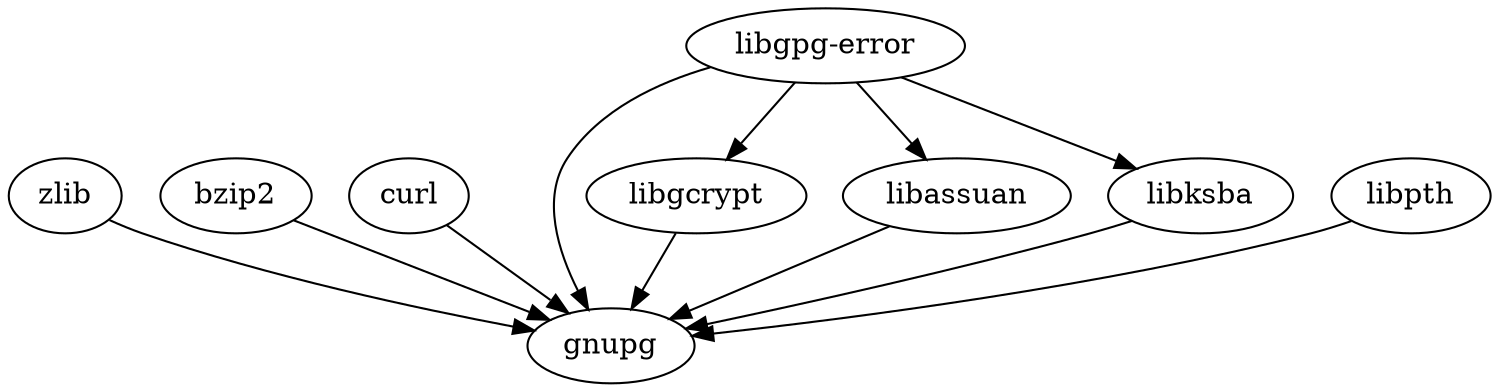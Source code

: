 /*
    dot build-gnupg.dot -T pdf -o build-gnupg.pdf
    dot build-gnupg.dot -T svg -o build-gnupg.svg
 */
digraph "gnupg dependency graph" {
    zlib -> gnupg;
    bzip2 -> gnupg;
    curl -> gnupg;

    libgcrypt -> gnupg;
    libassuan -> gnupg;
    libpth -> gnupg;
    libksba -> gnupg;
    "libgpg-error" -> gnupg;

    "libgpg-error" -> libgcrypt;
    "libgpg-error" -> libassuan;
    "libgpg-error" -> libksba;
}
